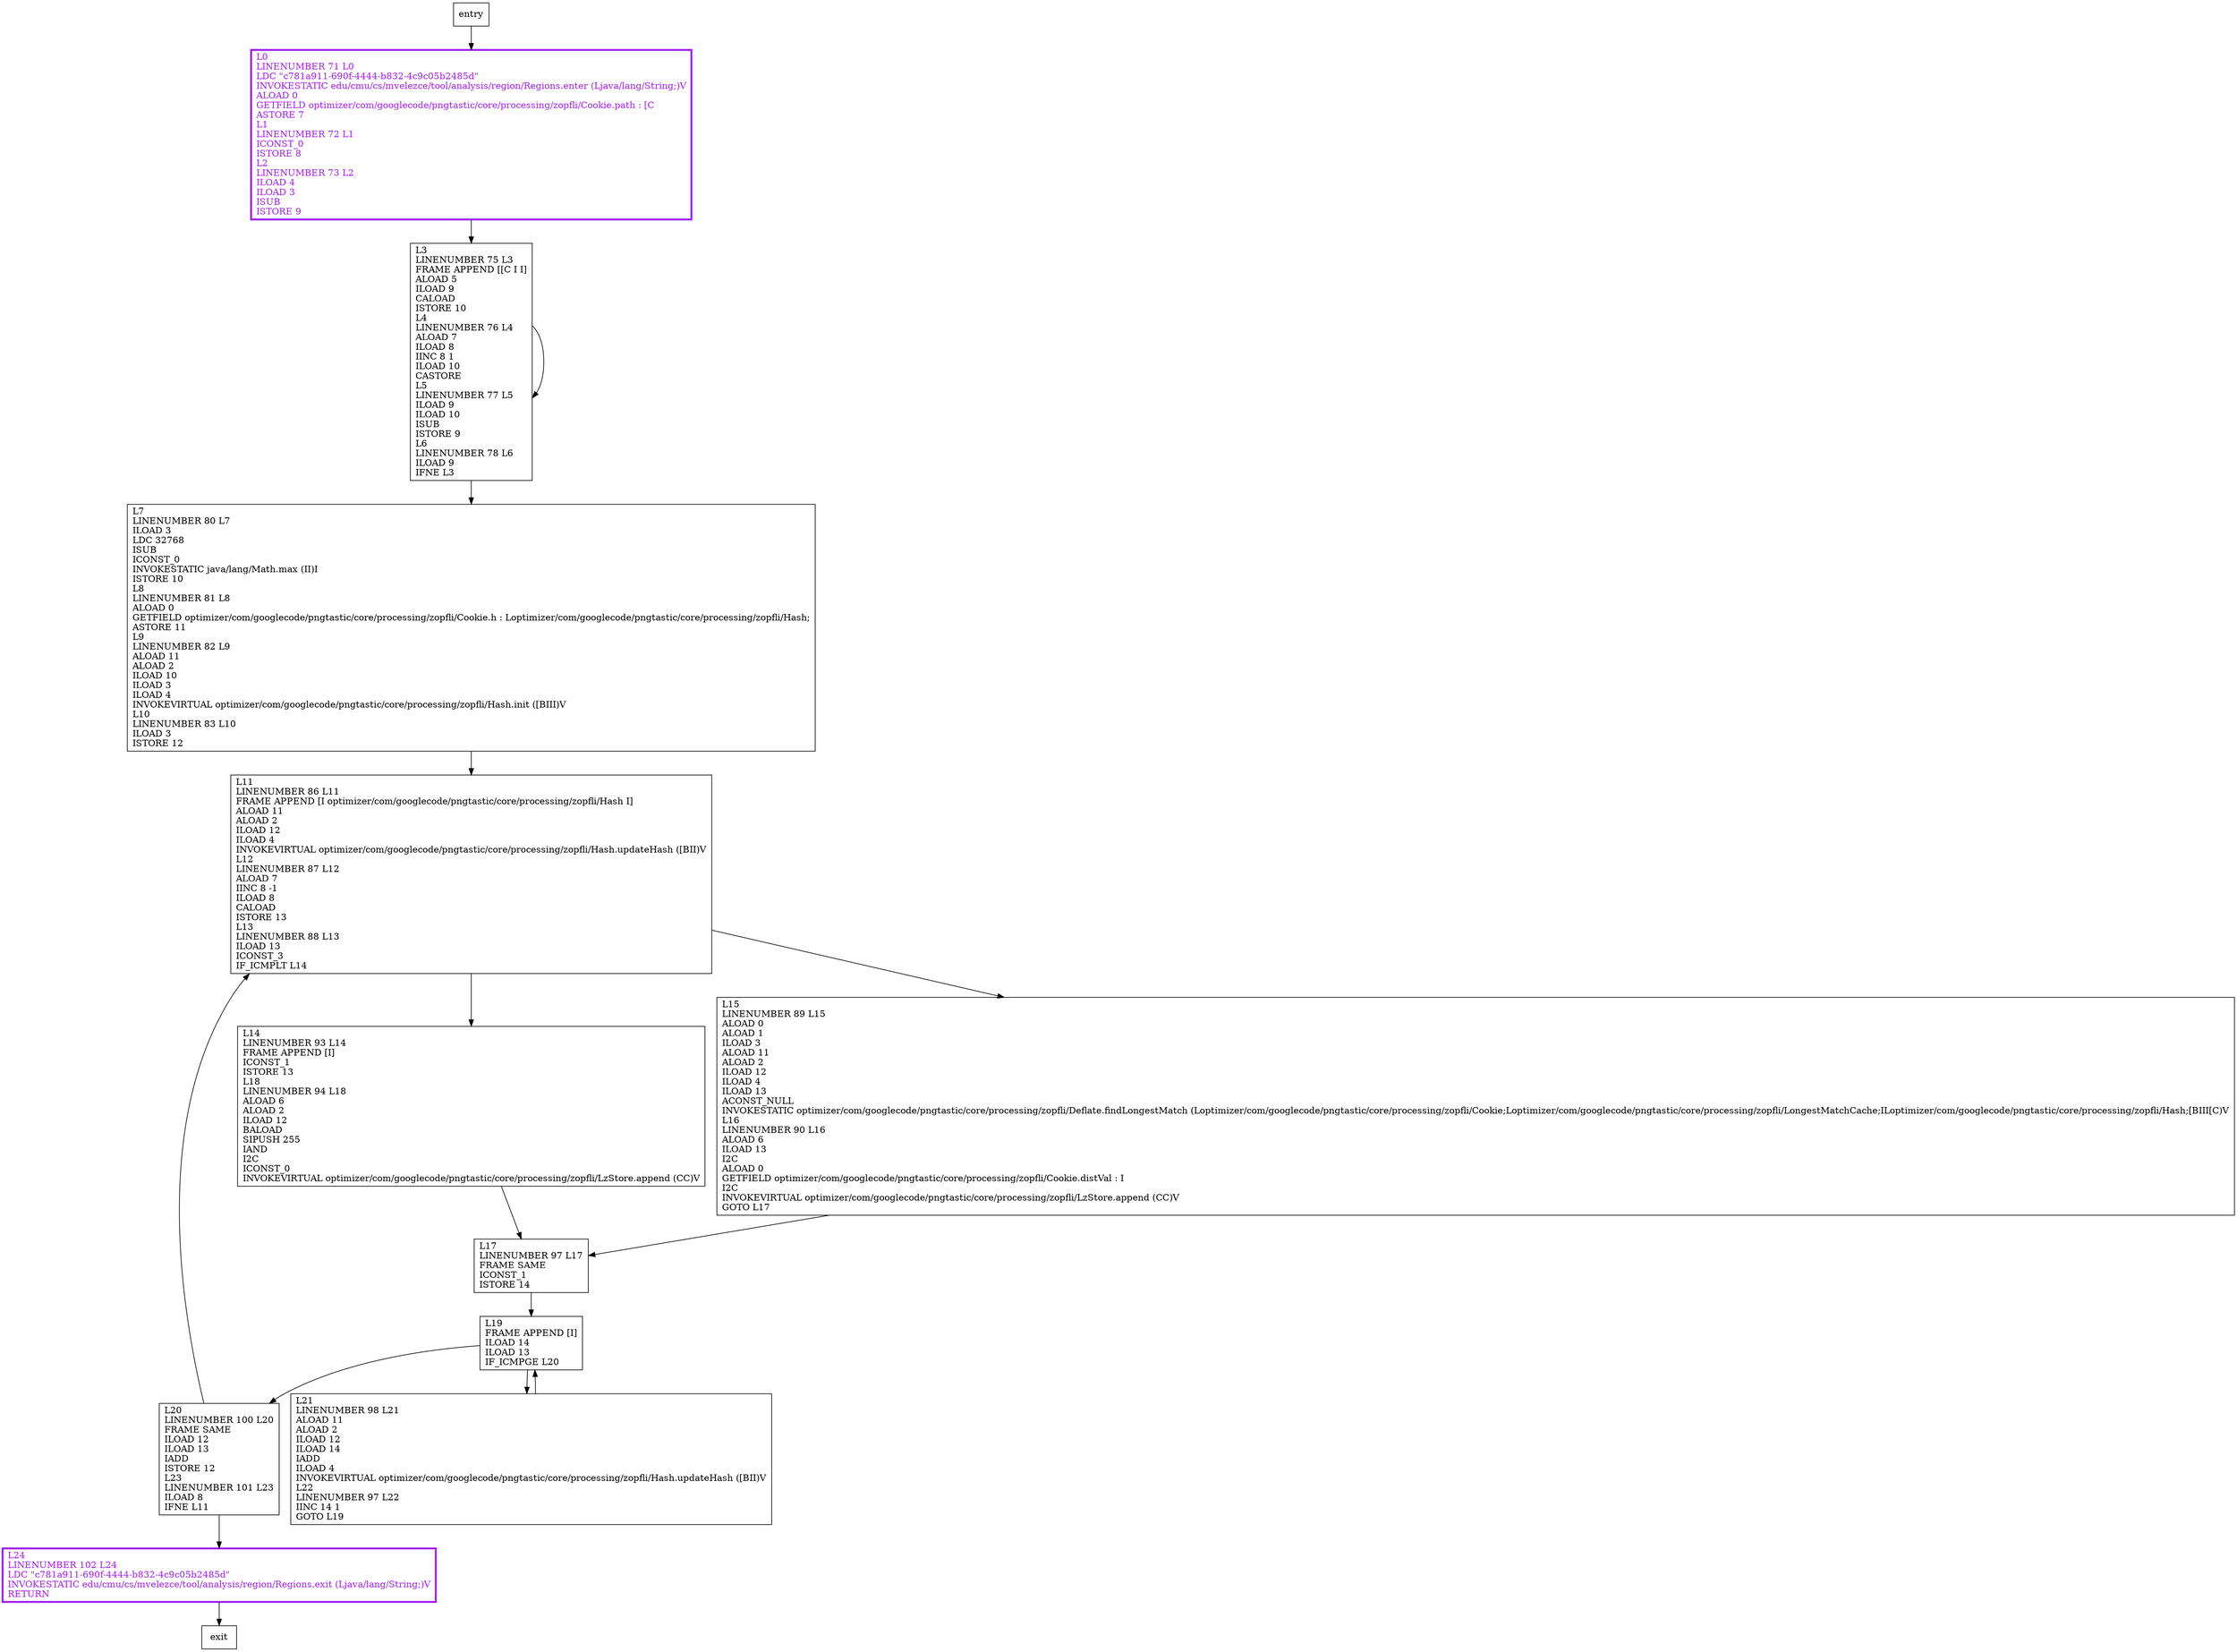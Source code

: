 digraph optimalRun {
node [shape=record];
1776971477 [label="L7\lLINENUMBER 80 L7\lILOAD 3\lLDC 32768\lISUB\lICONST_0\lINVOKESTATIC java/lang/Math.max (II)I\lISTORE 10\lL8\lLINENUMBER 81 L8\lALOAD 0\lGETFIELD optimizer/com/googlecode/pngtastic/core/processing/zopfli/Cookie.h : Loptimizer/com/googlecode/pngtastic/core/processing/zopfli/Hash;\lASTORE 11\lL9\lLINENUMBER 82 L9\lALOAD 11\lALOAD 2\lILOAD 10\lILOAD 3\lILOAD 4\lINVOKEVIRTUAL optimizer/com/googlecode/pngtastic/core/processing/zopfli/Hash.init ([BIII)V\lL10\lLINENUMBER 83 L10\lILOAD 3\lISTORE 12\l"];
1602385285 [label="L20\lLINENUMBER 100 L20\lFRAME SAME\lILOAD 12\lILOAD 13\lIADD\lISTORE 12\lL23\lLINENUMBER 101 L23\lILOAD 8\lIFNE L11\l"];
1065722278 [label="L21\lLINENUMBER 98 L21\lALOAD 11\lALOAD 2\lILOAD 12\lILOAD 14\lIADD\lILOAD 4\lINVOKEVIRTUAL optimizer/com/googlecode/pngtastic/core/processing/zopfli/Hash.updateHash ([BII)V\lL22\lLINENUMBER 97 L22\lIINC 14 1\lGOTO L19\l"];
1895566233 [label="L0\lLINENUMBER 71 L0\lLDC \"c781a911-690f-4444-b832-4c9c05b2485d\"\lINVOKESTATIC edu/cmu/cs/mvelezce/tool/analysis/region/Regions.enter (Ljava/lang/String;)V\lALOAD 0\lGETFIELD optimizer/com/googlecode/pngtastic/core/processing/zopfli/Cookie.path : [C\lASTORE 7\lL1\lLINENUMBER 72 L1\lICONST_0\lISTORE 8\lL2\lLINENUMBER 73 L2\lILOAD 4\lILOAD 3\lISUB\lISTORE 9\l"];
1197793387 [label="L14\lLINENUMBER 93 L14\lFRAME APPEND [I]\lICONST_1\lISTORE 13\lL18\lLINENUMBER 94 L18\lALOAD 6\lALOAD 2\lILOAD 12\lBALOAD\lSIPUSH 255\lIAND\lI2C\lICONST_0\lINVOKEVIRTUAL optimizer/com/googlecode/pngtastic/core/processing/zopfli/LzStore.append (CC)V\l"];
1696867122 [label="L17\lLINENUMBER 97 L17\lFRAME SAME\lICONST_1\lISTORE 14\l"];
1473547229 [label="L15\lLINENUMBER 89 L15\lALOAD 0\lALOAD 1\lILOAD 3\lALOAD 11\lALOAD 2\lILOAD 12\lILOAD 4\lILOAD 13\lACONST_NULL\lINVOKESTATIC optimizer/com/googlecode/pngtastic/core/processing/zopfli/Deflate.findLongestMatch (Loptimizer/com/googlecode/pngtastic/core/processing/zopfli/Cookie;Loptimizer/com/googlecode/pngtastic/core/processing/zopfli/LongestMatchCache;ILoptimizer/com/googlecode/pngtastic/core/processing/zopfli/Hash;[BIII[C)V\lL16\lLINENUMBER 90 L16\lALOAD 6\lILOAD 13\lI2C\lALOAD 0\lGETFIELD optimizer/com/googlecode/pngtastic/core/processing/zopfli/Cookie.distVal : I\lI2C\lINVOKEVIRTUAL optimizer/com/googlecode/pngtastic/core/processing/zopfli/LzStore.append (CC)V\lGOTO L17\l"];
1291603944 [label="L19\lFRAME APPEND [I]\lILOAD 14\lILOAD 13\lIF_ICMPGE L20\l"];
1015138421 [label="L3\lLINENUMBER 75 L3\lFRAME APPEND [[C I I]\lALOAD 5\lILOAD 9\lCALOAD\lISTORE 10\lL4\lLINENUMBER 76 L4\lALOAD 7\lILOAD 8\lIINC 8 1\lILOAD 10\lCASTORE\lL5\lLINENUMBER 77 L5\lILOAD 9\lILOAD 10\lISUB\lISTORE 9\lL6\lLINENUMBER 78 L6\lILOAD 9\lIFNE L3\l"];
142989558 [label="L11\lLINENUMBER 86 L11\lFRAME APPEND [I optimizer/com/googlecode/pngtastic/core/processing/zopfli/Hash I]\lALOAD 11\lALOAD 2\lILOAD 12\lILOAD 4\lINVOKEVIRTUAL optimizer/com/googlecode/pngtastic/core/processing/zopfli/Hash.updateHash ([BII)V\lL12\lLINENUMBER 87 L12\lALOAD 7\lIINC 8 -1\lILOAD 8\lCALOAD\lISTORE 13\lL13\lLINENUMBER 88 L13\lILOAD 13\lICONST_3\lIF_ICMPLT L14\l"];
1156037182 [label="L24\lLINENUMBER 102 L24\lLDC \"c781a911-690f-4444-b832-4c9c05b2485d\"\lINVOKESTATIC edu/cmu/cs/mvelezce/tool/analysis/region/Regions.exit (Ljava/lang/String;)V\lRETURN\l"];
entry;
exit;
1602385285 -> 142989558;
1602385285 -> 1156037182;
1065722278 -> 1291603944;
1197793387 -> 1696867122;
1696867122 -> 1291603944;
1015138421 -> 1776971477;
1015138421 -> 1015138421;
142989558 -> 1197793387;
142989558 -> 1473547229;
entry -> 1895566233;
1776971477 -> 142989558;
1895566233 -> 1015138421;
1473547229 -> 1696867122;
1291603944 -> 1602385285;
1291603944 -> 1065722278;
1156037182 -> exit;
1895566233[fontcolor="purple", penwidth=3, color="purple"];
1156037182[fontcolor="purple", penwidth=3, color="purple"];
}
